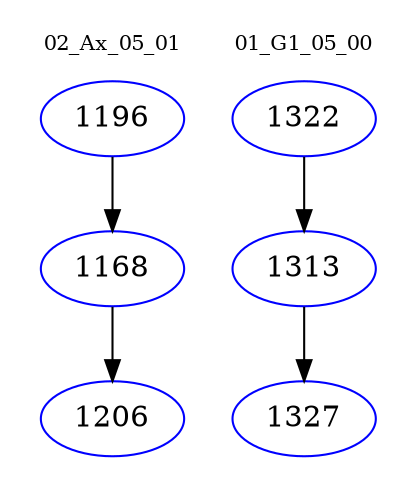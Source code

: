 digraph{
subgraph cluster_0 {
color = white
label = "02_Ax_05_01";
fontsize=10;
T0_1196 [label="1196", color="blue"]
T0_1196 -> T0_1168 [color="black"]
T0_1168 [label="1168", color="blue"]
T0_1168 -> T0_1206 [color="black"]
T0_1206 [label="1206", color="blue"]
}
subgraph cluster_1 {
color = white
label = "01_G1_05_00";
fontsize=10;
T1_1322 [label="1322", color="blue"]
T1_1322 -> T1_1313 [color="black"]
T1_1313 [label="1313", color="blue"]
T1_1313 -> T1_1327 [color="black"]
T1_1327 [label="1327", color="blue"]
}
}
